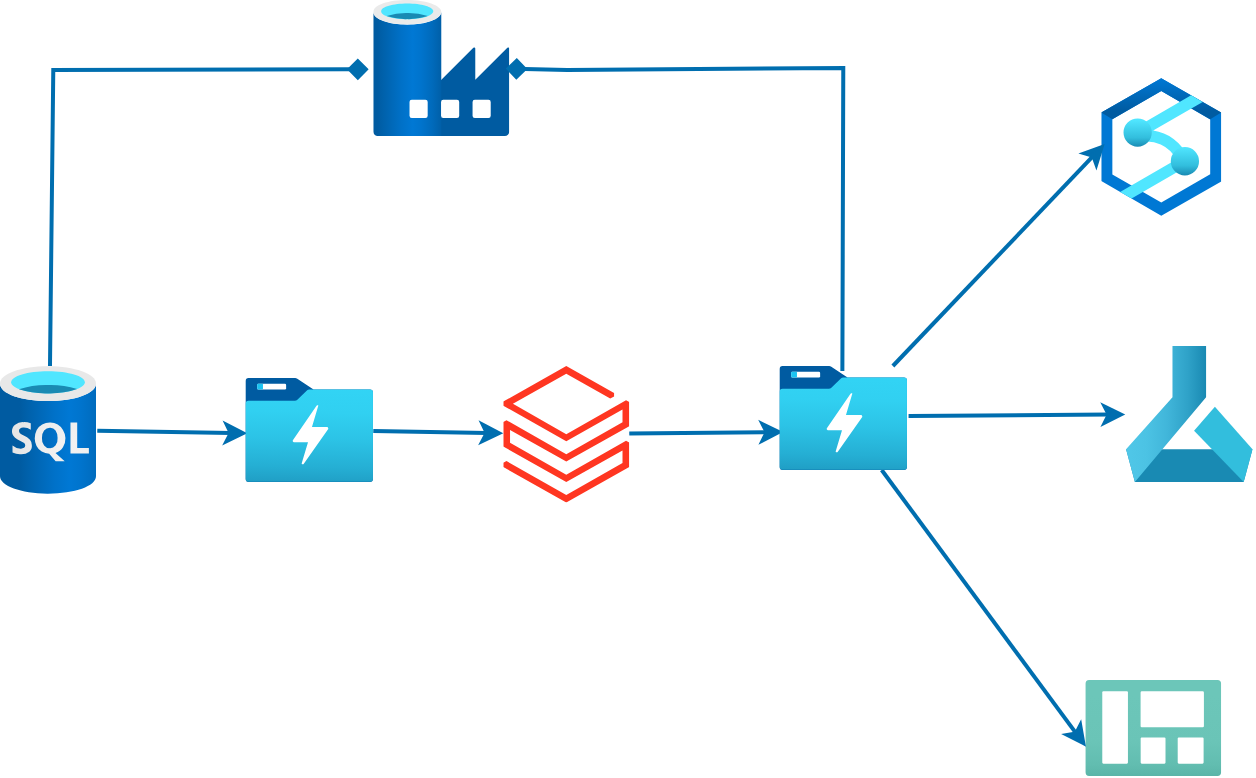<mxfile>
    <diagram id="l-KqyDu-5251HusL3xAj" name="Page-1">
        <mxGraphModel dx="857" dy="411" grid="0" gridSize="10" guides="1" tooltips="1" connect="1" arrows="1" fold="1" page="1" pageScale="1" pageWidth="1100" pageHeight="850" background="#ffffff" math="0" shadow="0">
            <root>
                <mxCell id="0"/>
                <mxCell id="1" parent="0"/>
                <mxCell id="7" value="" style="aspect=fixed;html=1;points=[];align=center;image;fontSize=12;image=img/lib/azure2/databases/Data_Factory.svg;" vertex="1" parent="1">
                    <mxGeometry x="229.64" y="68" width="68" height="68" as="geometry"/>
                </mxCell>
                <mxCell id="15" style="edgeStyle=none;html=1;entryX=0.016;entryY=0.532;entryDx=0;entryDy=0;entryPerimeter=0;fillColor=#1ba1e2;strokeColor=#006EAF;strokeWidth=2;rounded=0;" edge="1" parent="1" target="9">
                    <mxGeometry relative="1" as="geometry">
                        <mxPoint x="91.64" y="283.403" as="sourcePoint"/>
                    </mxGeometry>
                </mxCell>
                <mxCell id="21" style="edgeStyle=none;rounded=0;html=1;entryX=0.01;entryY=0.48;entryDx=0;entryDy=0;entryPerimeter=0;strokeColor=#006EAF;strokeWidth=2;fillColor=#1ba1e2;endArrow=diamond;endFill=1;" edge="1" parent="1">
                    <mxGeometry relative="1" as="geometry">
                        <mxPoint x="67.996" y="251" as="sourcePoint"/>
                        <mxPoint x="227.32" y="102.64" as="targetPoint"/>
                        <Array as="points">
                            <mxPoint x="69.64" y="103"/>
                        </Array>
                    </mxGeometry>
                </mxCell>
                <mxCell id="8" value="" style="aspect=fixed;html=1;points=[];align=center;image;fontSize=12;image=img/lib/azure2/databases/SQL_Database.svg;" vertex="1" parent="1">
                    <mxGeometry x="43" y="251" width="48" height="64" as="geometry"/>
                </mxCell>
                <mxCell id="16" style="edgeStyle=none;html=1;fillColor=#1ba1e2;strokeColor=#006EAF;strokeWidth=2;rounded=0;" edge="1" parent="1" source="9" target="10">
                    <mxGeometry relative="1" as="geometry"/>
                </mxCell>
                <mxCell id="9" value="" style="aspect=fixed;html=1;points=[];align=center;image;fontSize=12;image=img/lib/azure2/analytics/Data_Lake_Store_Gen1.svg;" vertex="1" parent="1">
                    <mxGeometry x="165.64" y="257" width="64" height="52" as="geometry"/>
                </mxCell>
                <mxCell id="17" style="edgeStyle=none;html=1;entryX=0.031;entryY=0.635;entryDx=0;entryDy=0;entryPerimeter=0;fillColor=#1ba1e2;strokeColor=#006EAF;strokeWidth=2;rounded=0;" edge="1" parent="1" source="10" target="14">
                    <mxGeometry relative="1" as="geometry"/>
                </mxCell>
                <mxCell id="23" style="edgeStyle=none;rounded=0;html=1;strokeColor=#006EAF;strokeWidth=2;fillColor=#1ba1e2;endArrow=diamond;endFill=1;entryX=1.018;entryY=0.475;entryDx=0;entryDy=0;entryPerimeter=0;exitX=0.493;exitY=0.047;exitDx=0;exitDy=0;exitPerimeter=0;" edge="1" parent="1" source="14">
                    <mxGeometry relative="1" as="geometry">
                        <mxPoint x="295.864" y="102.3" as="targetPoint"/>
                        <Array as="points">
                            <mxPoint x="464.64" y="102"/>
                            <mxPoint x="326.64" y="103"/>
                        </Array>
                    </mxGeometry>
                </mxCell>
                <mxCell id="10" value="" style="aspect=fixed;html=1;points=[];align=center;image;fontSize=12;image=img/lib/azure2/analytics/Azure_Databricks.svg;" vertex="1" parent="1">
                    <mxGeometry x="294.64" y="251" width="63" height="68.22" as="geometry"/>
                </mxCell>
                <mxCell id="11" value="" style="aspect=fixed;html=1;points=[];align=center;image;fontSize=12;image=img/lib/azure2/analytics/Azure_Synapse_Analytics.svg;" vertex="1" parent="1">
                    <mxGeometry x="593.64" y="107" width="60" height="69" as="geometry"/>
                </mxCell>
                <mxCell id="12" value="" style="aspect=fixed;html=1;points=[];align=center;image;fontSize=12;image=img/lib/azure2/ai_machine_learning/Machine_Learning.svg;" vertex="1" parent="1">
                    <mxGeometry x="605.64" y="241" width="64" height="68" as="geometry"/>
                </mxCell>
                <mxCell id="13" value="" style="aspect=fixed;html=1;points=[];align=center;image;fontSize=12;image=img/lib/azure2/general/Dashboard.svg;" vertex="1" parent="1">
                    <mxGeometry x="585.64" y="408" width="68" height="48" as="geometry"/>
                </mxCell>
                <mxCell id="18" style="edgeStyle=none;rounded=0;html=1;strokeColor=#006EAF;strokeWidth=2;exitX=1.01;exitY=0.481;exitDx=0;exitDy=0;exitPerimeter=0;fillColor=#1ba1e2;" edge="1" parent="1" source="14" target="12">
                    <mxGeometry relative="1" as="geometry"/>
                </mxCell>
                <mxCell id="19" style="edgeStyle=none;rounded=0;html=1;entryX=0.028;entryY=0.478;entryDx=0;entryDy=0;entryPerimeter=0;strokeColor=#006EAF;strokeWidth=2;fillColor=#1ba1e2;" edge="1" parent="1" source="14" target="11">
                    <mxGeometry relative="1" as="geometry"/>
                </mxCell>
                <mxCell id="20" style="edgeStyle=none;rounded=0;html=1;entryX=0.005;entryY=0.694;entryDx=0;entryDy=0;entryPerimeter=0;strokeColor=#006EAF;strokeWidth=2;fillColor=#1ba1e2;" edge="1" parent="1" source="14" target="13">
                    <mxGeometry relative="1" as="geometry"/>
                </mxCell>
                <mxCell id="14" value="" style="aspect=fixed;html=1;points=[];align=center;image;fontSize=12;image=img/lib/azure2/analytics/Data_Lake_Store_Gen1.svg;" vertex="1" parent="1">
                    <mxGeometry x="432.64" y="251" width="64" height="52" as="geometry"/>
                </mxCell>
            </root>
        </mxGraphModel>
    </diagram>
    <diagram id="Y4R79opLscu9vmA9i0gT" name="Page-2">
        <mxGraphModel dx="574" dy="493" grid="0" gridSize="10" guides="1" tooltips="1" connect="1" arrows="1" fold="1" page="1" pageScale="1" pageWidth="1100" pageHeight="850" background="#ffffff" math="0" shadow="0">
            <root>
                <mxCell id="0"/>
                <mxCell id="1" parent="0"/>
                <mxCell id="P80_DR29M5rQ3bEMg-qZ-2" value="Salman Jahangir&amp;nbsp;" style="text;strokeColor=none;align=center;fillColor=none;html=1;verticalAlign=middle;whiteSpace=wrap;rounded=0;fontColor=#121212;" vertex="1" parent="1">
                    <mxGeometry x="377" y="86" width="191" height="167" as="geometry"/>
                </mxCell>
            </root>
        </mxGraphModel>
    </diagram>
</mxfile>